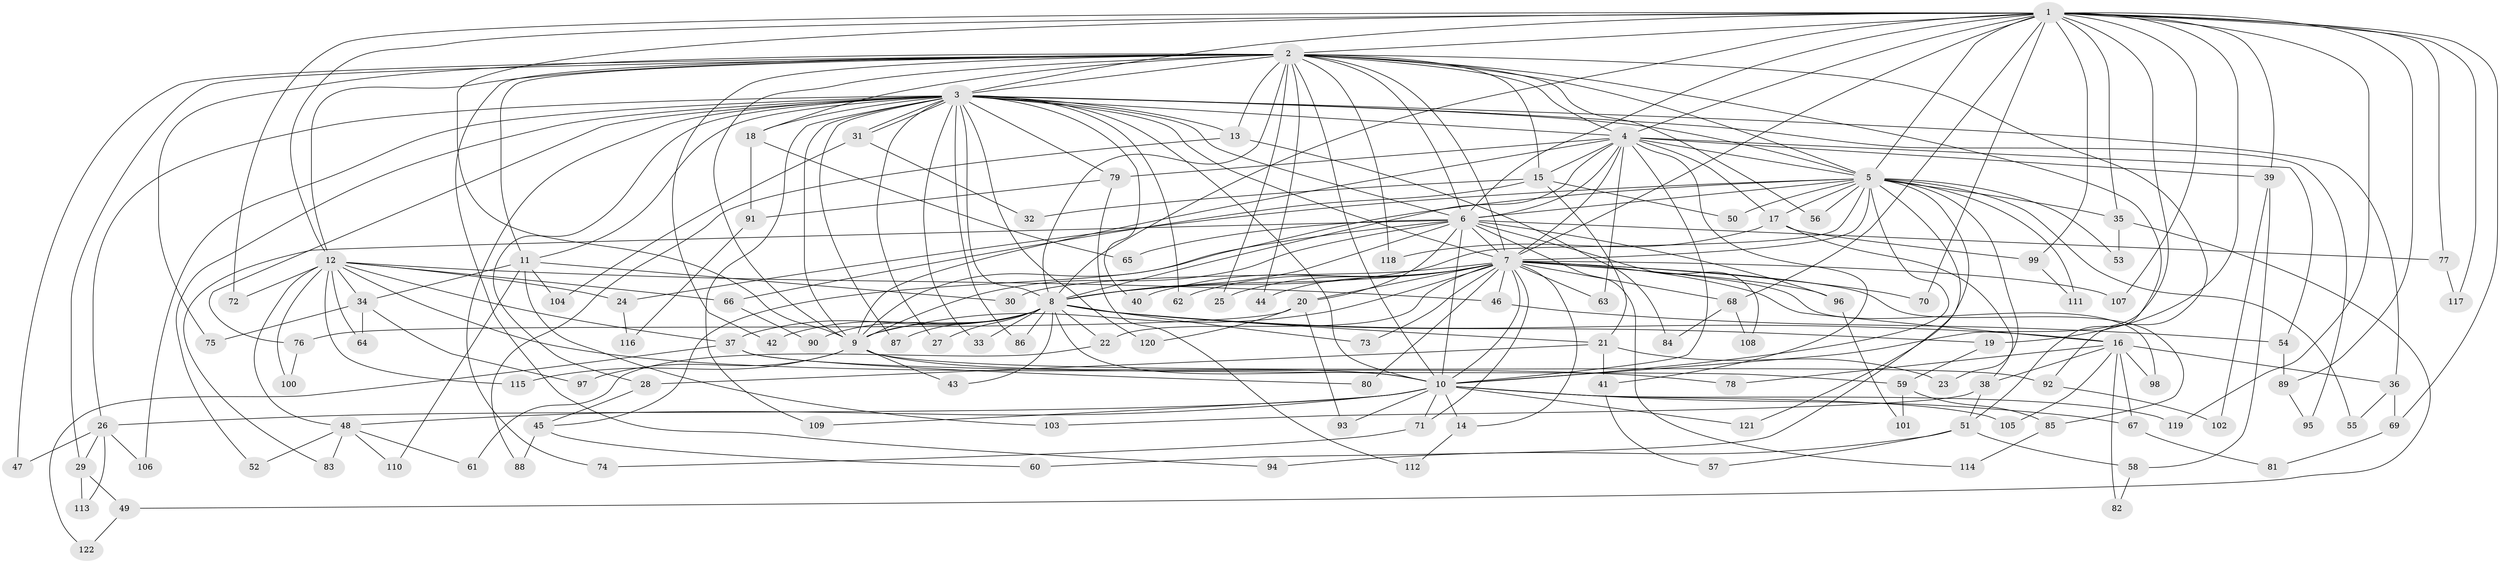 // coarse degree distribution, {20: 0.010638297872340425, 22: 0.02127659574468085, 32: 0.010638297872340425, 13: 0.010638297872340425, 19: 0.010638297872340425, 24: 0.010638297872340425, 26: 0.010638297872340425, 7: 0.02127659574468085, 15: 0.010638297872340425, 4: 0.10638297872340426, 3: 0.22340425531914893, 6: 0.02127659574468085, 9: 0.010638297872340425, 5: 0.02127659574468085, 2: 0.48936170212765956, 1: 0.010638297872340425}
// Generated by graph-tools (version 1.1) at 2025/51/02/27/25 19:51:45]
// undirected, 122 vertices, 269 edges
graph export_dot {
graph [start="1"]
  node [color=gray90,style=filled];
  1;
  2;
  3;
  4;
  5;
  6;
  7;
  8;
  9;
  10;
  11;
  12;
  13;
  14;
  15;
  16;
  17;
  18;
  19;
  20;
  21;
  22;
  23;
  24;
  25;
  26;
  27;
  28;
  29;
  30;
  31;
  32;
  33;
  34;
  35;
  36;
  37;
  38;
  39;
  40;
  41;
  42;
  43;
  44;
  45;
  46;
  47;
  48;
  49;
  50;
  51;
  52;
  53;
  54;
  55;
  56;
  57;
  58;
  59;
  60;
  61;
  62;
  63;
  64;
  65;
  66;
  67;
  68;
  69;
  70;
  71;
  72;
  73;
  74;
  75;
  76;
  77;
  78;
  79;
  80;
  81;
  82;
  83;
  84;
  85;
  86;
  87;
  88;
  89;
  90;
  91;
  92;
  93;
  94;
  95;
  96;
  97;
  98;
  99;
  100;
  101;
  102;
  103;
  104;
  105;
  106;
  107;
  108;
  109;
  110;
  111;
  112;
  113;
  114;
  115;
  116;
  117;
  118;
  119;
  120;
  121;
  122;
  1 -- 2;
  1 -- 3;
  1 -- 4;
  1 -- 5;
  1 -- 6;
  1 -- 7;
  1 -- 8;
  1 -- 9;
  1 -- 10;
  1 -- 12;
  1 -- 19;
  1 -- 35;
  1 -- 39;
  1 -- 68;
  1 -- 69;
  1 -- 70;
  1 -- 72;
  1 -- 77;
  1 -- 89;
  1 -- 99;
  1 -- 107;
  1 -- 117;
  1 -- 119;
  2 -- 3;
  2 -- 4;
  2 -- 5;
  2 -- 6;
  2 -- 7;
  2 -- 8;
  2 -- 9;
  2 -- 10;
  2 -- 11;
  2 -- 12;
  2 -- 13;
  2 -- 15;
  2 -- 18;
  2 -- 25;
  2 -- 29;
  2 -- 42;
  2 -- 44;
  2 -- 47;
  2 -- 51;
  2 -- 56;
  2 -- 75;
  2 -- 92;
  2 -- 94;
  2 -- 118;
  3 -- 4;
  3 -- 5;
  3 -- 6;
  3 -- 7;
  3 -- 8;
  3 -- 9;
  3 -- 10;
  3 -- 11;
  3 -- 13;
  3 -- 18;
  3 -- 26;
  3 -- 27;
  3 -- 28;
  3 -- 31;
  3 -- 31;
  3 -- 33;
  3 -- 36;
  3 -- 40;
  3 -- 52;
  3 -- 62;
  3 -- 74;
  3 -- 76;
  3 -- 79;
  3 -- 86;
  3 -- 87;
  3 -- 95;
  3 -- 106;
  3 -- 109;
  3 -- 120;
  4 -- 5;
  4 -- 6;
  4 -- 7;
  4 -- 8;
  4 -- 9;
  4 -- 10;
  4 -- 15;
  4 -- 17;
  4 -- 39;
  4 -- 41;
  4 -- 54;
  4 -- 63;
  4 -- 79;
  5 -- 6;
  5 -- 7;
  5 -- 8;
  5 -- 9;
  5 -- 10;
  5 -- 17;
  5 -- 23;
  5 -- 24;
  5 -- 35;
  5 -- 50;
  5 -- 53;
  5 -- 55;
  5 -- 56;
  5 -- 60;
  5 -- 111;
  5 -- 121;
  6 -- 7;
  6 -- 8;
  6 -- 9;
  6 -- 10;
  6 -- 20;
  6 -- 45;
  6 -- 65;
  6 -- 77;
  6 -- 83;
  6 -- 96;
  6 -- 108;
  6 -- 114;
  7 -- 8;
  7 -- 9;
  7 -- 10;
  7 -- 14;
  7 -- 16;
  7 -- 20;
  7 -- 22;
  7 -- 25;
  7 -- 30;
  7 -- 40;
  7 -- 44;
  7 -- 46;
  7 -- 62;
  7 -- 63;
  7 -- 68;
  7 -- 70;
  7 -- 71;
  7 -- 73;
  7 -- 80;
  7 -- 85;
  7 -- 96;
  7 -- 98;
  7 -- 107;
  8 -- 9;
  8 -- 10;
  8 -- 16;
  8 -- 19;
  8 -- 21;
  8 -- 22;
  8 -- 27;
  8 -- 33;
  8 -- 37;
  8 -- 42;
  8 -- 43;
  8 -- 73;
  8 -- 86;
  8 -- 87;
  8 -- 90;
  9 -- 10;
  9 -- 43;
  9 -- 92;
  9 -- 97;
  9 -- 115;
  10 -- 14;
  10 -- 26;
  10 -- 48;
  10 -- 67;
  10 -- 71;
  10 -- 93;
  10 -- 105;
  10 -- 109;
  10 -- 119;
  10 -- 121;
  11 -- 30;
  11 -- 34;
  11 -- 103;
  11 -- 104;
  11 -- 110;
  12 -- 24;
  12 -- 34;
  12 -- 37;
  12 -- 46;
  12 -- 48;
  12 -- 64;
  12 -- 66;
  12 -- 72;
  12 -- 78;
  12 -- 100;
  12 -- 115;
  13 -- 84;
  13 -- 88;
  14 -- 112;
  15 -- 21;
  15 -- 32;
  15 -- 50;
  15 -- 66;
  16 -- 36;
  16 -- 38;
  16 -- 67;
  16 -- 78;
  16 -- 82;
  16 -- 98;
  16 -- 105;
  17 -- 38;
  17 -- 99;
  17 -- 118;
  18 -- 65;
  18 -- 91;
  19 -- 59;
  20 -- 76;
  20 -- 93;
  20 -- 120;
  21 -- 23;
  21 -- 28;
  21 -- 41;
  22 -- 61;
  24 -- 116;
  26 -- 29;
  26 -- 47;
  26 -- 106;
  26 -- 113;
  28 -- 45;
  29 -- 49;
  29 -- 113;
  31 -- 32;
  31 -- 104;
  34 -- 64;
  34 -- 75;
  34 -- 97;
  35 -- 49;
  35 -- 53;
  36 -- 55;
  36 -- 69;
  37 -- 59;
  37 -- 80;
  37 -- 122;
  38 -- 51;
  38 -- 103;
  39 -- 58;
  39 -- 102;
  41 -- 57;
  45 -- 60;
  45 -- 88;
  46 -- 54;
  48 -- 52;
  48 -- 61;
  48 -- 83;
  48 -- 110;
  49 -- 122;
  51 -- 57;
  51 -- 58;
  51 -- 94;
  54 -- 89;
  58 -- 82;
  59 -- 85;
  59 -- 101;
  66 -- 90;
  67 -- 81;
  68 -- 84;
  68 -- 108;
  69 -- 81;
  71 -- 74;
  76 -- 100;
  77 -- 117;
  79 -- 91;
  79 -- 112;
  85 -- 114;
  89 -- 95;
  91 -- 116;
  92 -- 102;
  96 -- 101;
  99 -- 111;
}
